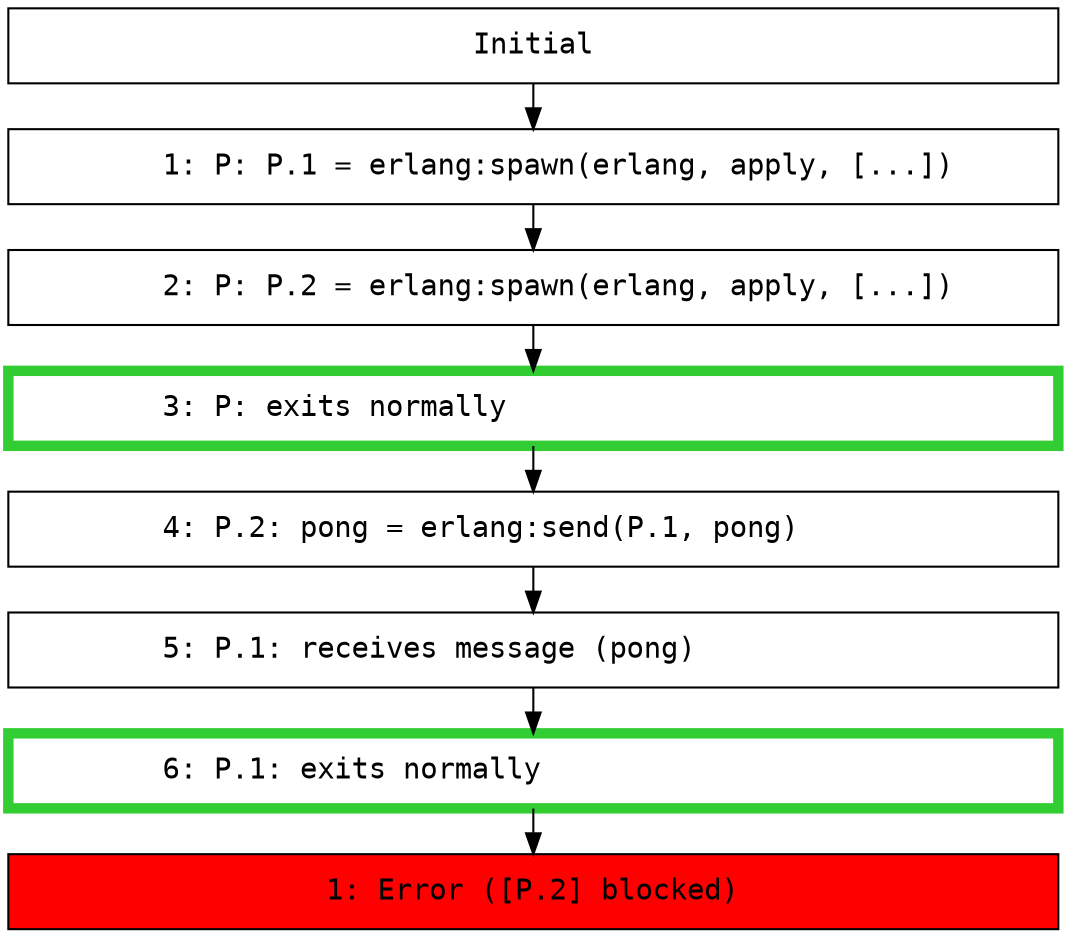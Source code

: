 digraph {
  graph [ranksep=0.3]
  node [shape=box,width=7,fontname=Monospace]
  init [label="Initial"];
  subgraph {
    "#Ref<0.3105316377.3270508545.60930>" [label="        1: P: P.1 = erlang:spawn(erlang, apply, [...])\l"];
    "init" -> "#Ref<0.3105316377.3270508545.60930>"[weight=1000];
    "#Ref<0.3105316377.3270508545.60952>" [label="        2: P: P.2 = erlang:spawn(erlang, apply, [...])\l"];
    "#Ref<0.3105316377.3270508545.60930>" -> "#Ref<0.3105316377.3270508545.60952>"[weight=1000];
    "#Ref<0.3105316377.3270508545.60956>" [label="        3: P: exits normally\l",color=limegreen,penwidth=5];
    "#Ref<0.3105316377.3270508545.60952>" -> "#Ref<0.3105316377.3270508545.60956>"[weight=1000];
    "#Ref<0.3105316377.3270508545.60960>" [label="        4: P.2: pong = erlang:send(P.1, pong)\l"];
    "#Ref<0.3105316377.3270508545.60956>" -> "#Ref<0.3105316377.3270508545.60960>"[weight=1000];
    "#Ref<0.3105316377.3270508545.60962>" [label="        5: P.1: receives message (pong)\l"];
    "#Ref<0.3105316377.3270508545.60960>" -> "#Ref<0.3105316377.3270508545.60962>"[weight=1000];
    "#Ref<0.3105316377.3270508545.60967>" [label="        6: P.1: exits normally\l",color=limegreen,penwidth=5];
    "#Ref<0.3105316377.3270508545.60962>" -> "#Ref<0.3105316377.3270508545.60967>"[weight=1000];
    "#Ref<0.3105316377.3270508545.60999>" [label="1: Error ([P.2] blocked)",style=filled,fillcolor=red];
    "#Ref<0.3105316377.3270508545.60967>" -> "#Ref<0.3105316377.3270508545.60999>"[weight=1000];
  }
}
